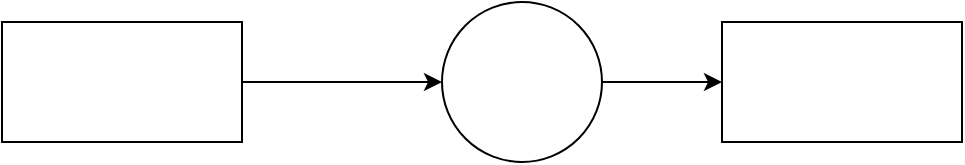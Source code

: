 <mxfile version="21.6.9" type="github">
  <diagram name="Página-1" id="xOi6kyiHSWYLCbL_X8sY">
    <mxGraphModel dx="1572" dy="780" grid="1" gridSize="10" guides="1" tooltips="1" connect="1" arrows="1" fold="1" page="1" pageScale="1" pageWidth="1100" pageHeight="850" math="0" shadow="0">
      <root>
        <mxCell id="0" />
        <mxCell id="1" parent="0" />
        <mxCell id="DgZMjHlUhrgNHOkWJd5A-4" value="" style="edgeStyle=orthogonalEdgeStyle;rounded=0;orthogonalLoop=1;jettySize=auto;html=1;" edge="1" parent="1" source="DgZMjHlUhrgNHOkWJd5A-2" target="DgZMjHlUhrgNHOkWJd5A-3">
          <mxGeometry relative="1" as="geometry" />
        </mxCell>
        <mxCell id="DgZMjHlUhrgNHOkWJd5A-2" value="" style="rounded=0;whiteSpace=wrap;html=1;" vertex="1" parent="1">
          <mxGeometry x="-10" y="340" width="120" height="60" as="geometry" />
        </mxCell>
        <mxCell id="DgZMjHlUhrgNHOkWJd5A-6" value="" style="edgeStyle=orthogonalEdgeStyle;rounded=0;orthogonalLoop=1;jettySize=auto;html=1;" edge="1" parent="1" source="DgZMjHlUhrgNHOkWJd5A-3" target="DgZMjHlUhrgNHOkWJd5A-5">
          <mxGeometry relative="1" as="geometry" />
        </mxCell>
        <mxCell id="DgZMjHlUhrgNHOkWJd5A-3" value="" style="ellipse;whiteSpace=wrap;html=1;rounded=0;" vertex="1" parent="1">
          <mxGeometry x="210" y="330" width="80" height="80" as="geometry" />
        </mxCell>
        <mxCell id="DgZMjHlUhrgNHOkWJd5A-5" value="" style="whiteSpace=wrap;html=1;rounded=0;" vertex="1" parent="1">
          <mxGeometry x="350" y="340" width="120" height="60" as="geometry" />
        </mxCell>
      </root>
    </mxGraphModel>
  </diagram>
</mxfile>
